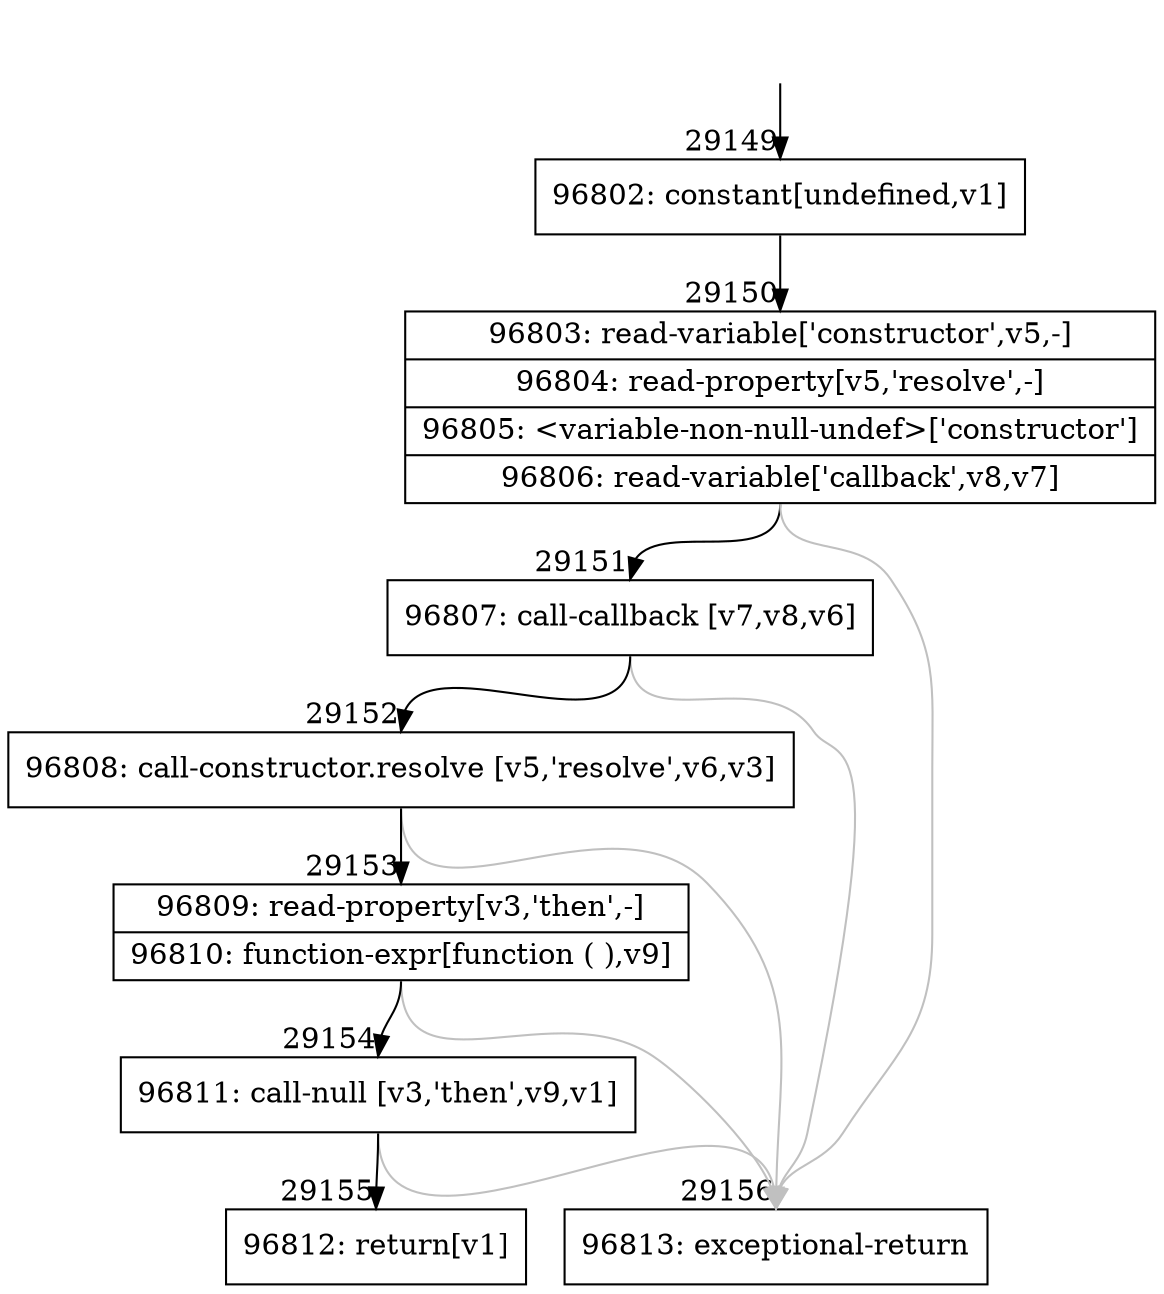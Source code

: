 digraph {
rankdir="TD"
BB_entry2579[shape=none,label=""];
BB_entry2579 -> BB29149 [tailport=s, headport=n, headlabel="    29149"]
BB29149 [shape=record label="{96802: constant[undefined,v1]}" ] 
BB29149 -> BB29150 [tailport=s, headport=n, headlabel="      29150"]
BB29150 [shape=record label="{96803: read-variable['constructor',v5,-]|96804: read-property[v5,'resolve',-]|96805: \<variable-non-null-undef\>['constructor']|96806: read-variable['callback',v8,v7]}" ] 
BB29150 -> BB29151 [tailport=s, headport=n, headlabel="      29151"]
BB29150 -> BB29156 [tailport=s, headport=n, color=gray, headlabel="      29156"]
BB29151 [shape=record label="{96807: call-callback [v7,v8,v6]}" ] 
BB29151 -> BB29152 [tailport=s, headport=n, headlabel="      29152"]
BB29151 -> BB29156 [tailport=s, headport=n, color=gray]
BB29152 [shape=record label="{96808: call-constructor.resolve [v5,'resolve',v6,v3]}" ] 
BB29152 -> BB29153 [tailport=s, headport=n, headlabel="      29153"]
BB29152 -> BB29156 [tailport=s, headport=n, color=gray]
BB29153 [shape=record label="{96809: read-property[v3,'then',-]|96810: function-expr[function ( ),v9]}" ] 
BB29153 -> BB29154 [tailport=s, headport=n, headlabel="      29154"]
BB29153 -> BB29156 [tailport=s, headport=n, color=gray]
BB29154 [shape=record label="{96811: call-null [v3,'then',v9,v1]}" ] 
BB29154 -> BB29155 [tailport=s, headport=n, headlabel="      29155"]
BB29154 -> BB29156 [tailport=s, headport=n, color=gray]
BB29155 [shape=record label="{96812: return[v1]}" ] 
BB29156 [shape=record label="{96813: exceptional-return}" ] 
//#$~ 52541
}
